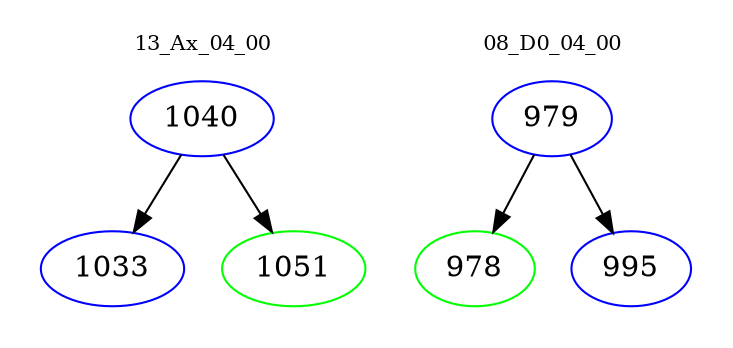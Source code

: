 digraph{
subgraph cluster_0 {
color = white
label = "13_Ax_04_00";
fontsize=10;
T0_1040 [label="1040", color="blue"]
T0_1040 -> T0_1033 [color="black"]
T0_1033 [label="1033", color="blue"]
T0_1040 -> T0_1051 [color="black"]
T0_1051 [label="1051", color="green"]
}
subgraph cluster_1 {
color = white
label = "08_D0_04_00";
fontsize=10;
T1_979 [label="979", color="blue"]
T1_979 -> T1_978 [color="black"]
T1_978 [label="978", color="green"]
T1_979 -> T1_995 [color="black"]
T1_995 [label="995", color="blue"]
}
}
